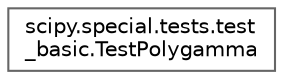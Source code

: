 digraph "Graphical Class Hierarchy"
{
 // LATEX_PDF_SIZE
  bgcolor="transparent";
  edge [fontname=Helvetica,fontsize=10,labelfontname=Helvetica,labelfontsize=10];
  node [fontname=Helvetica,fontsize=10,shape=box,height=0.2,width=0.4];
  rankdir="LR";
  Node0 [id="Node000000",label="scipy.special.tests.test\l_basic.TestPolygamma",height=0.2,width=0.4,color="grey40", fillcolor="white", style="filled",URL="$d4/dc2/classscipy_1_1special_1_1tests_1_1test__basic_1_1TestPolygamma.html",tooltip=" "];
}
